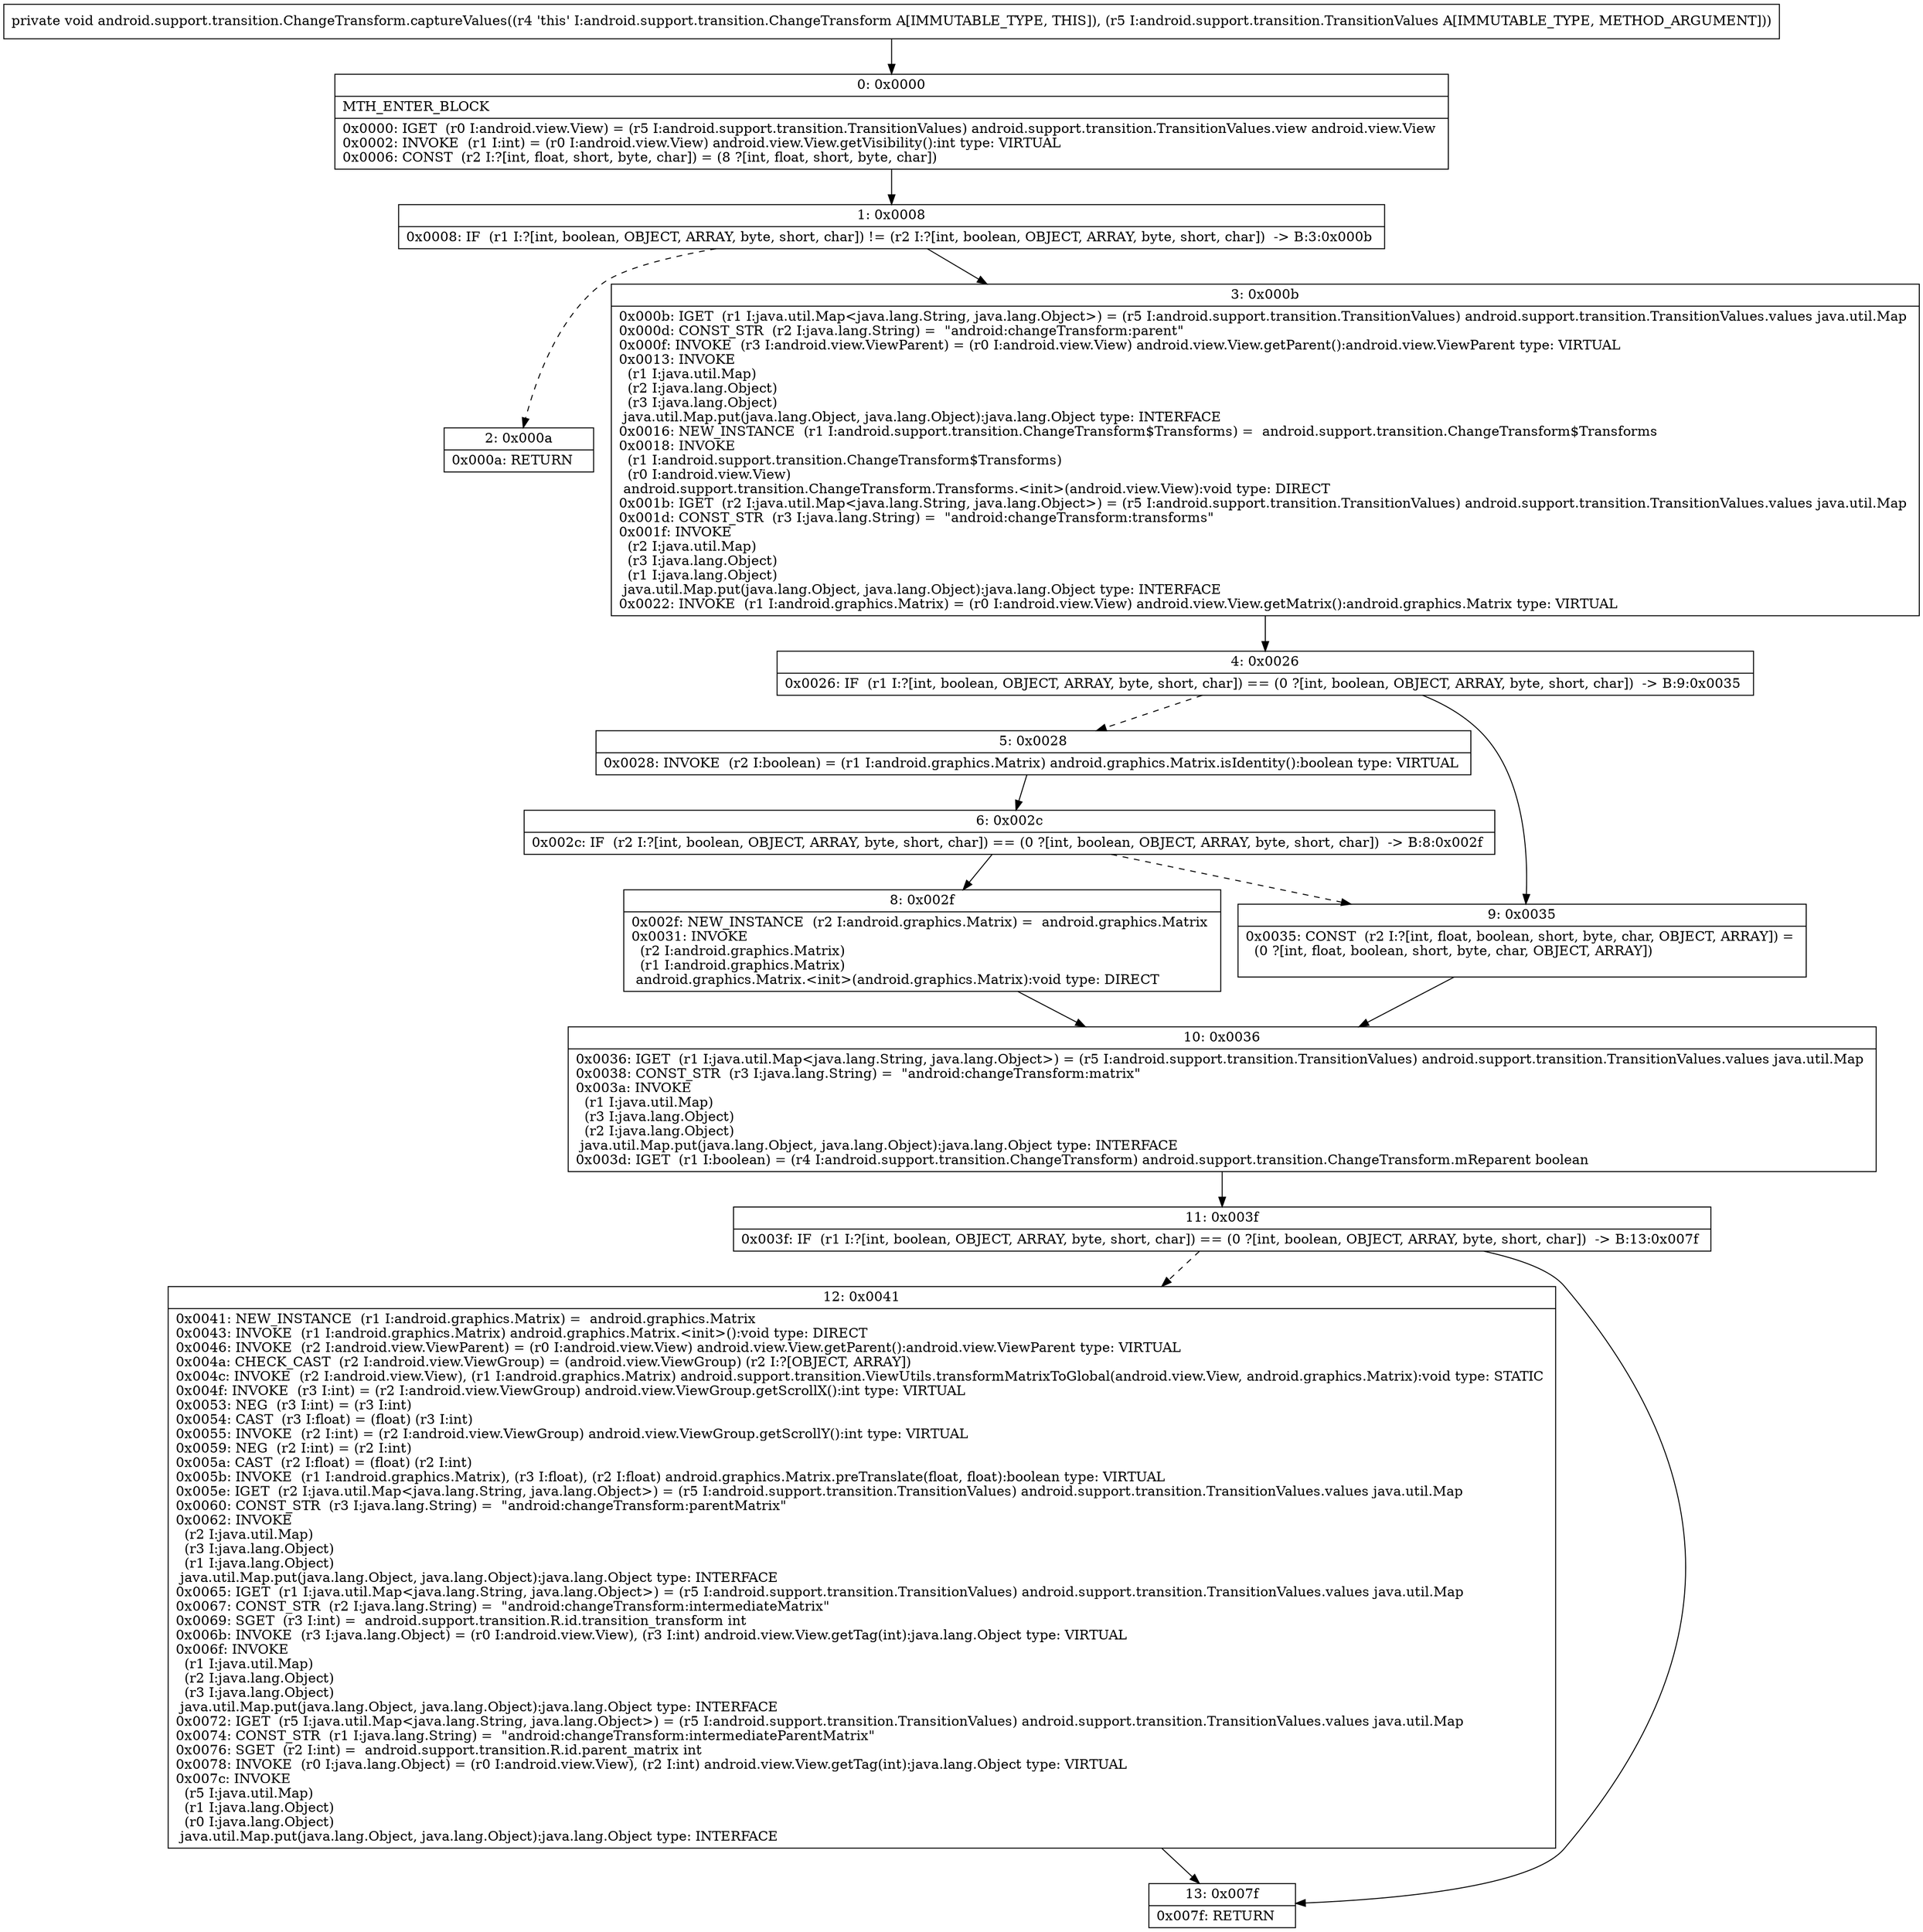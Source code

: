 digraph "CFG forandroid.support.transition.ChangeTransform.captureValues(Landroid\/support\/transition\/TransitionValues;)V" {
Node_0 [shape=record,label="{0\:\ 0x0000|MTH_ENTER_BLOCK\l|0x0000: IGET  (r0 I:android.view.View) = (r5 I:android.support.transition.TransitionValues) android.support.transition.TransitionValues.view android.view.View \l0x0002: INVOKE  (r1 I:int) = (r0 I:android.view.View) android.view.View.getVisibility():int type: VIRTUAL \l0x0006: CONST  (r2 I:?[int, float, short, byte, char]) = (8 ?[int, float, short, byte, char]) \l}"];
Node_1 [shape=record,label="{1\:\ 0x0008|0x0008: IF  (r1 I:?[int, boolean, OBJECT, ARRAY, byte, short, char]) != (r2 I:?[int, boolean, OBJECT, ARRAY, byte, short, char])  \-\> B:3:0x000b \l}"];
Node_2 [shape=record,label="{2\:\ 0x000a|0x000a: RETURN   \l}"];
Node_3 [shape=record,label="{3\:\ 0x000b|0x000b: IGET  (r1 I:java.util.Map\<java.lang.String, java.lang.Object\>) = (r5 I:android.support.transition.TransitionValues) android.support.transition.TransitionValues.values java.util.Map \l0x000d: CONST_STR  (r2 I:java.lang.String) =  \"android:changeTransform:parent\" \l0x000f: INVOKE  (r3 I:android.view.ViewParent) = (r0 I:android.view.View) android.view.View.getParent():android.view.ViewParent type: VIRTUAL \l0x0013: INVOKE  \l  (r1 I:java.util.Map)\l  (r2 I:java.lang.Object)\l  (r3 I:java.lang.Object)\l java.util.Map.put(java.lang.Object, java.lang.Object):java.lang.Object type: INTERFACE \l0x0016: NEW_INSTANCE  (r1 I:android.support.transition.ChangeTransform$Transforms) =  android.support.transition.ChangeTransform$Transforms \l0x0018: INVOKE  \l  (r1 I:android.support.transition.ChangeTransform$Transforms)\l  (r0 I:android.view.View)\l android.support.transition.ChangeTransform.Transforms.\<init\>(android.view.View):void type: DIRECT \l0x001b: IGET  (r2 I:java.util.Map\<java.lang.String, java.lang.Object\>) = (r5 I:android.support.transition.TransitionValues) android.support.transition.TransitionValues.values java.util.Map \l0x001d: CONST_STR  (r3 I:java.lang.String) =  \"android:changeTransform:transforms\" \l0x001f: INVOKE  \l  (r2 I:java.util.Map)\l  (r3 I:java.lang.Object)\l  (r1 I:java.lang.Object)\l java.util.Map.put(java.lang.Object, java.lang.Object):java.lang.Object type: INTERFACE \l0x0022: INVOKE  (r1 I:android.graphics.Matrix) = (r0 I:android.view.View) android.view.View.getMatrix():android.graphics.Matrix type: VIRTUAL \l}"];
Node_4 [shape=record,label="{4\:\ 0x0026|0x0026: IF  (r1 I:?[int, boolean, OBJECT, ARRAY, byte, short, char]) == (0 ?[int, boolean, OBJECT, ARRAY, byte, short, char])  \-\> B:9:0x0035 \l}"];
Node_5 [shape=record,label="{5\:\ 0x0028|0x0028: INVOKE  (r2 I:boolean) = (r1 I:android.graphics.Matrix) android.graphics.Matrix.isIdentity():boolean type: VIRTUAL \l}"];
Node_6 [shape=record,label="{6\:\ 0x002c|0x002c: IF  (r2 I:?[int, boolean, OBJECT, ARRAY, byte, short, char]) == (0 ?[int, boolean, OBJECT, ARRAY, byte, short, char])  \-\> B:8:0x002f \l}"];
Node_8 [shape=record,label="{8\:\ 0x002f|0x002f: NEW_INSTANCE  (r2 I:android.graphics.Matrix) =  android.graphics.Matrix \l0x0031: INVOKE  \l  (r2 I:android.graphics.Matrix)\l  (r1 I:android.graphics.Matrix)\l android.graphics.Matrix.\<init\>(android.graphics.Matrix):void type: DIRECT \l}"];
Node_9 [shape=record,label="{9\:\ 0x0035|0x0035: CONST  (r2 I:?[int, float, boolean, short, byte, char, OBJECT, ARRAY]) = \l  (0 ?[int, float, boolean, short, byte, char, OBJECT, ARRAY])\l \l}"];
Node_10 [shape=record,label="{10\:\ 0x0036|0x0036: IGET  (r1 I:java.util.Map\<java.lang.String, java.lang.Object\>) = (r5 I:android.support.transition.TransitionValues) android.support.transition.TransitionValues.values java.util.Map \l0x0038: CONST_STR  (r3 I:java.lang.String) =  \"android:changeTransform:matrix\" \l0x003a: INVOKE  \l  (r1 I:java.util.Map)\l  (r3 I:java.lang.Object)\l  (r2 I:java.lang.Object)\l java.util.Map.put(java.lang.Object, java.lang.Object):java.lang.Object type: INTERFACE \l0x003d: IGET  (r1 I:boolean) = (r4 I:android.support.transition.ChangeTransform) android.support.transition.ChangeTransform.mReparent boolean \l}"];
Node_11 [shape=record,label="{11\:\ 0x003f|0x003f: IF  (r1 I:?[int, boolean, OBJECT, ARRAY, byte, short, char]) == (0 ?[int, boolean, OBJECT, ARRAY, byte, short, char])  \-\> B:13:0x007f \l}"];
Node_12 [shape=record,label="{12\:\ 0x0041|0x0041: NEW_INSTANCE  (r1 I:android.graphics.Matrix) =  android.graphics.Matrix \l0x0043: INVOKE  (r1 I:android.graphics.Matrix) android.graphics.Matrix.\<init\>():void type: DIRECT \l0x0046: INVOKE  (r2 I:android.view.ViewParent) = (r0 I:android.view.View) android.view.View.getParent():android.view.ViewParent type: VIRTUAL \l0x004a: CHECK_CAST  (r2 I:android.view.ViewGroup) = (android.view.ViewGroup) (r2 I:?[OBJECT, ARRAY]) \l0x004c: INVOKE  (r2 I:android.view.View), (r1 I:android.graphics.Matrix) android.support.transition.ViewUtils.transformMatrixToGlobal(android.view.View, android.graphics.Matrix):void type: STATIC \l0x004f: INVOKE  (r3 I:int) = (r2 I:android.view.ViewGroup) android.view.ViewGroup.getScrollX():int type: VIRTUAL \l0x0053: NEG  (r3 I:int) = (r3 I:int) \l0x0054: CAST  (r3 I:float) = (float) (r3 I:int) \l0x0055: INVOKE  (r2 I:int) = (r2 I:android.view.ViewGroup) android.view.ViewGroup.getScrollY():int type: VIRTUAL \l0x0059: NEG  (r2 I:int) = (r2 I:int) \l0x005a: CAST  (r2 I:float) = (float) (r2 I:int) \l0x005b: INVOKE  (r1 I:android.graphics.Matrix), (r3 I:float), (r2 I:float) android.graphics.Matrix.preTranslate(float, float):boolean type: VIRTUAL \l0x005e: IGET  (r2 I:java.util.Map\<java.lang.String, java.lang.Object\>) = (r5 I:android.support.transition.TransitionValues) android.support.transition.TransitionValues.values java.util.Map \l0x0060: CONST_STR  (r3 I:java.lang.String) =  \"android:changeTransform:parentMatrix\" \l0x0062: INVOKE  \l  (r2 I:java.util.Map)\l  (r3 I:java.lang.Object)\l  (r1 I:java.lang.Object)\l java.util.Map.put(java.lang.Object, java.lang.Object):java.lang.Object type: INTERFACE \l0x0065: IGET  (r1 I:java.util.Map\<java.lang.String, java.lang.Object\>) = (r5 I:android.support.transition.TransitionValues) android.support.transition.TransitionValues.values java.util.Map \l0x0067: CONST_STR  (r2 I:java.lang.String) =  \"android:changeTransform:intermediateMatrix\" \l0x0069: SGET  (r3 I:int) =  android.support.transition.R.id.transition_transform int \l0x006b: INVOKE  (r3 I:java.lang.Object) = (r0 I:android.view.View), (r3 I:int) android.view.View.getTag(int):java.lang.Object type: VIRTUAL \l0x006f: INVOKE  \l  (r1 I:java.util.Map)\l  (r2 I:java.lang.Object)\l  (r3 I:java.lang.Object)\l java.util.Map.put(java.lang.Object, java.lang.Object):java.lang.Object type: INTERFACE \l0x0072: IGET  (r5 I:java.util.Map\<java.lang.String, java.lang.Object\>) = (r5 I:android.support.transition.TransitionValues) android.support.transition.TransitionValues.values java.util.Map \l0x0074: CONST_STR  (r1 I:java.lang.String) =  \"android:changeTransform:intermediateParentMatrix\" \l0x0076: SGET  (r2 I:int) =  android.support.transition.R.id.parent_matrix int \l0x0078: INVOKE  (r0 I:java.lang.Object) = (r0 I:android.view.View), (r2 I:int) android.view.View.getTag(int):java.lang.Object type: VIRTUAL \l0x007c: INVOKE  \l  (r5 I:java.util.Map)\l  (r1 I:java.lang.Object)\l  (r0 I:java.lang.Object)\l java.util.Map.put(java.lang.Object, java.lang.Object):java.lang.Object type: INTERFACE \l}"];
Node_13 [shape=record,label="{13\:\ 0x007f|0x007f: RETURN   \l}"];
MethodNode[shape=record,label="{private void android.support.transition.ChangeTransform.captureValues((r4 'this' I:android.support.transition.ChangeTransform A[IMMUTABLE_TYPE, THIS]), (r5 I:android.support.transition.TransitionValues A[IMMUTABLE_TYPE, METHOD_ARGUMENT])) }"];
MethodNode -> Node_0;
Node_0 -> Node_1;
Node_1 -> Node_2[style=dashed];
Node_1 -> Node_3;
Node_3 -> Node_4;
Node_4 -> Node_5[style=dashed];
Node_4 -> Node_9;
Node_5 -> Node_6;
Node_6 -> Node_8;
Node_6 -> Node_9[style=dashed];
Node_8 -> Node_10;
Node_9 -> Node_10;
Node_10 -> Node_11;
Node_11 -> Node_12[style=dashed];
Node_11 -> Node_13;
Node_12 -> Node_13;
}

